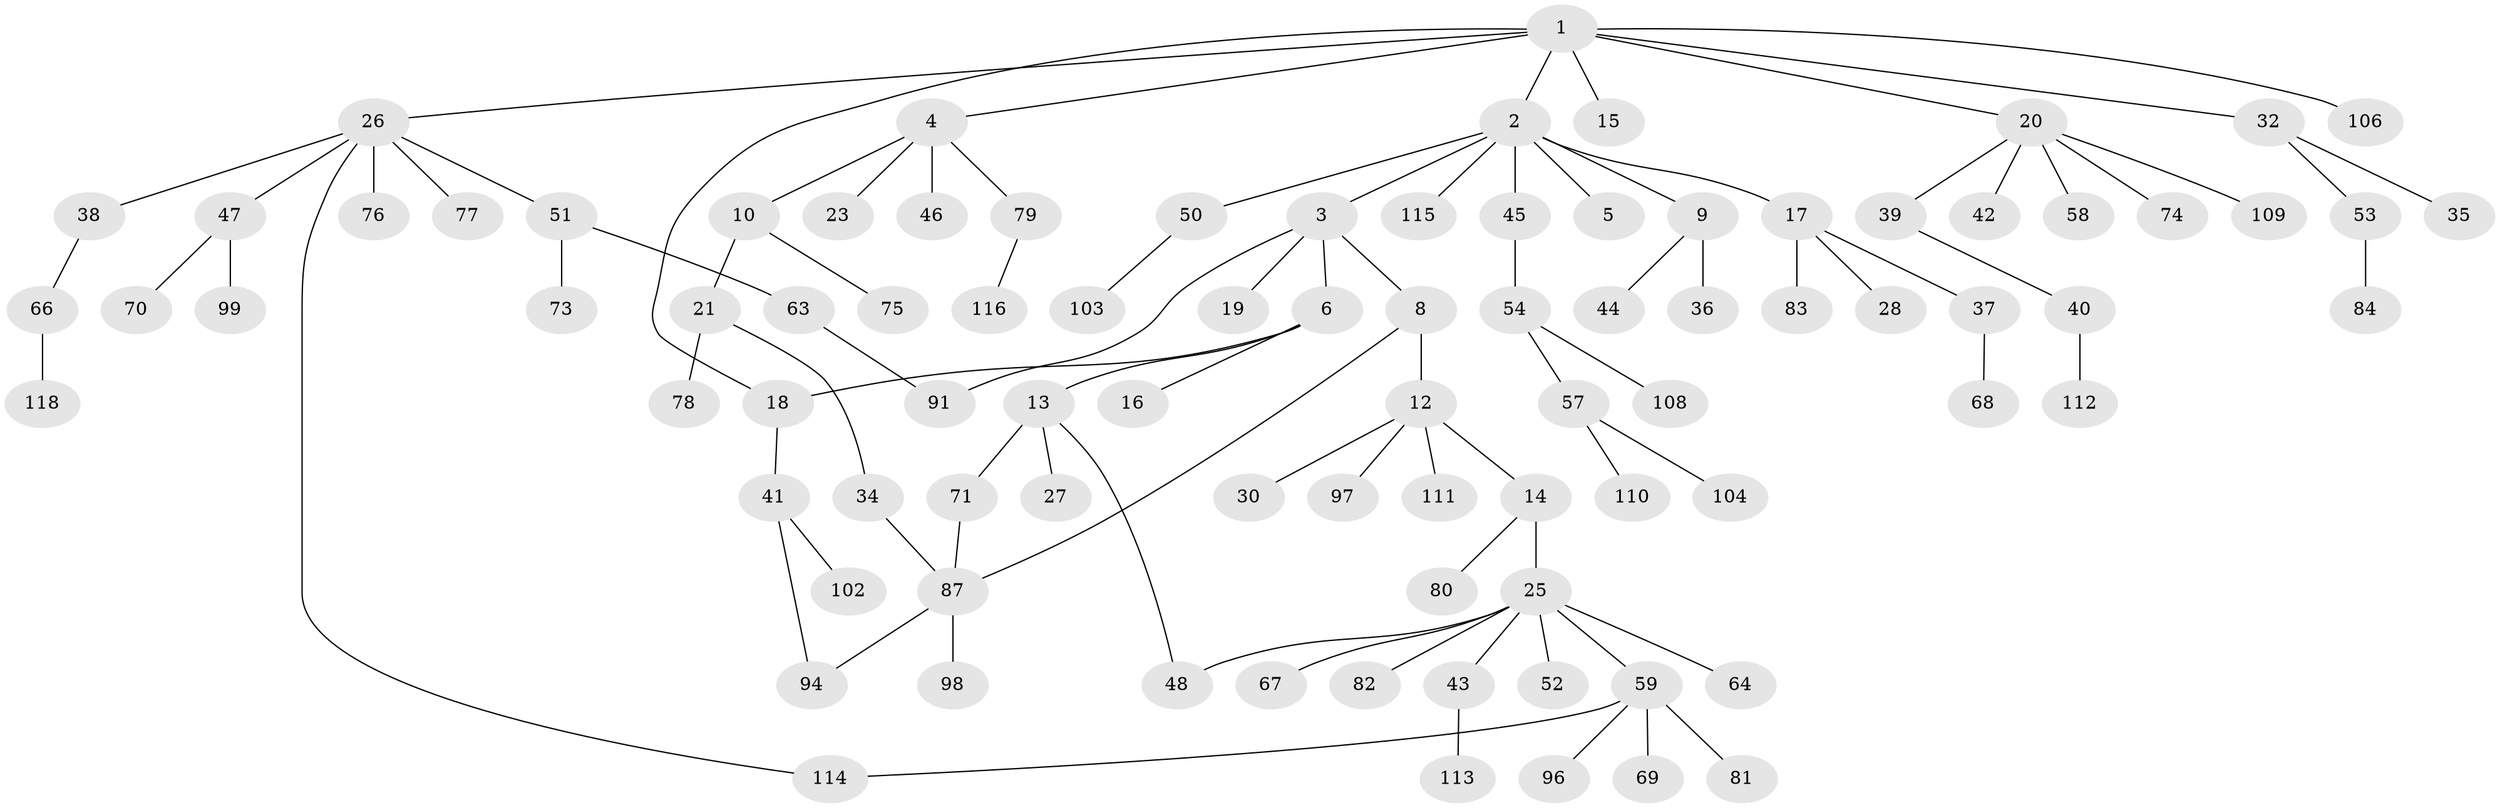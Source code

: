 // Generated by graph-tools (version 1.1) at 2025/51/02/27/25 19:51:40]
// undirected, 90 vertices, 96 edges
graph export_dot {
graph [start="1"]
  node [color=gray90,style=filled];
  1 [super="+7"];
  2 [super="+22"];
  3 [super="+61"];
  4 [super="+122"];
  5;
  6 [super="+11"];
  8;
  9 [super="+119"];
  10 [super="+124"];
  12 [super="+121"];
  13 [super="+24"];
  14;
  15 [super="+62"];
  16;
  17 [super="+125"];
  18;
  19;
  20 [super="+60"];
  21 [super="+31"];
  23;
  25 [super="+29"];
  26 [super="+33"];
  27;
  28;
  30 [super="+117"];
  32 [super="+55"];
  34 [super="+107"];
  35;
  36;
  37;
  38;
  39;
  40 [super="+56"];
  41 [super="+95"];
  42;
  43;
  44;
  45 [super="+49"];
  46;
  47 [super="+86"];
  48 [super="+85"];
  50;
  51 [super="+90"];
  52;
  53;
  54 [super="+101"];
  57 [super="+72"];
  58 [super="+100"];
  59 [super="+120"];
  63 [super="+65"];
  64;
  66;
  67;
  68 [super="+88"];
  69;
  70;
  71;
  73;
  74 [super="+89"];
  75;
  76;
  77;
  78;
  79 [super="+105"];
  80;
  81 [super="+126"];
  82;
  83 [super="+93"];
  84;
  87 [super="+92"];
  91;
  94;
  96;
  97;
  98 [super="+123"];
  99;
  102;
  103;
  104;
  106;
  108;
  109 [super="+127"];
  110;
  111;
  112;
  113;
  114;
  115;
  116;
  118;
  1 -- 2;
  1 -- 4;
  1 -- 18;
  1 -- 20;
  1 -- 32;
  1 -- 26;
  1 -- 106;
  1 -- 15;
  2 -- 3;
  2 -- 5;
  2 -- 9;
  2 -- 17;
  2 -- 45;
  2 -- 50;
  2 -- 115;
  3 -- 6;
  3 -- 8;
  3 -- 19;
  3 -- 91;
  4 -- 10;
  4 -- 23;
  4 -- 46;
  4 -- 79;
  6 -- 16;
  6 -- 18;
  6 -- 13;
  8 -- 12;
  8 -- 87;
  9 -- 36;
  9 -- 44;
  10 -- 21;
  10 -- 75;
  12 -- 14;
  12 -- 30;
  12 -- 97;
  12 -- 111;
  13 -- 27;
  13 -- 48;
  13 -- 71;
  14 -- 25;
  14 -- 80;
  17 -- 28;
  17 -- 37;
  17 -- 83;
  18 -- 41;
  20 -- 39;
  20 -- 42;
  20 -- 58;
  20 -- 74;
  20 -- 109;
  21 -- 34;
  21 -- 78;
  25 -- 43;
  25 -- 52;
  25 -- 59;
  25 -- 48;
  25 -- 64;
  25 -- 82;
  25 -- 67;
  26 -- 47;
  26 -- 77;
  26 -- 114;
  26 -- 51;
  26 -- 76;
  26 -- 38;
  32 -- 35;
  32 -- 53;
  34 -- 87;
  37 -- 68;
  38 -- 66;
  39 -- 40;
  40 -- 112;
  41 -- 102;
  41 -- 94;
  43 -- 113;
  45 -- 54;
  47 -- 70;
  47 -- 99;
  50 -- 103;
  51 -- 63;
  51 -- 73;
  53 -- 84;
  54 -- 57;
  54 -- 108;
  57 -- 104;
  57 -- 110;
  59 -- 69;
  59 -- 81;
  59 -- 96;
  59 -- 114;
  63 -- 91;
  66 -- 118;
  71 -- 87;
  79 -- 116;
  87 -- 98;
  87 -- 94;
}
